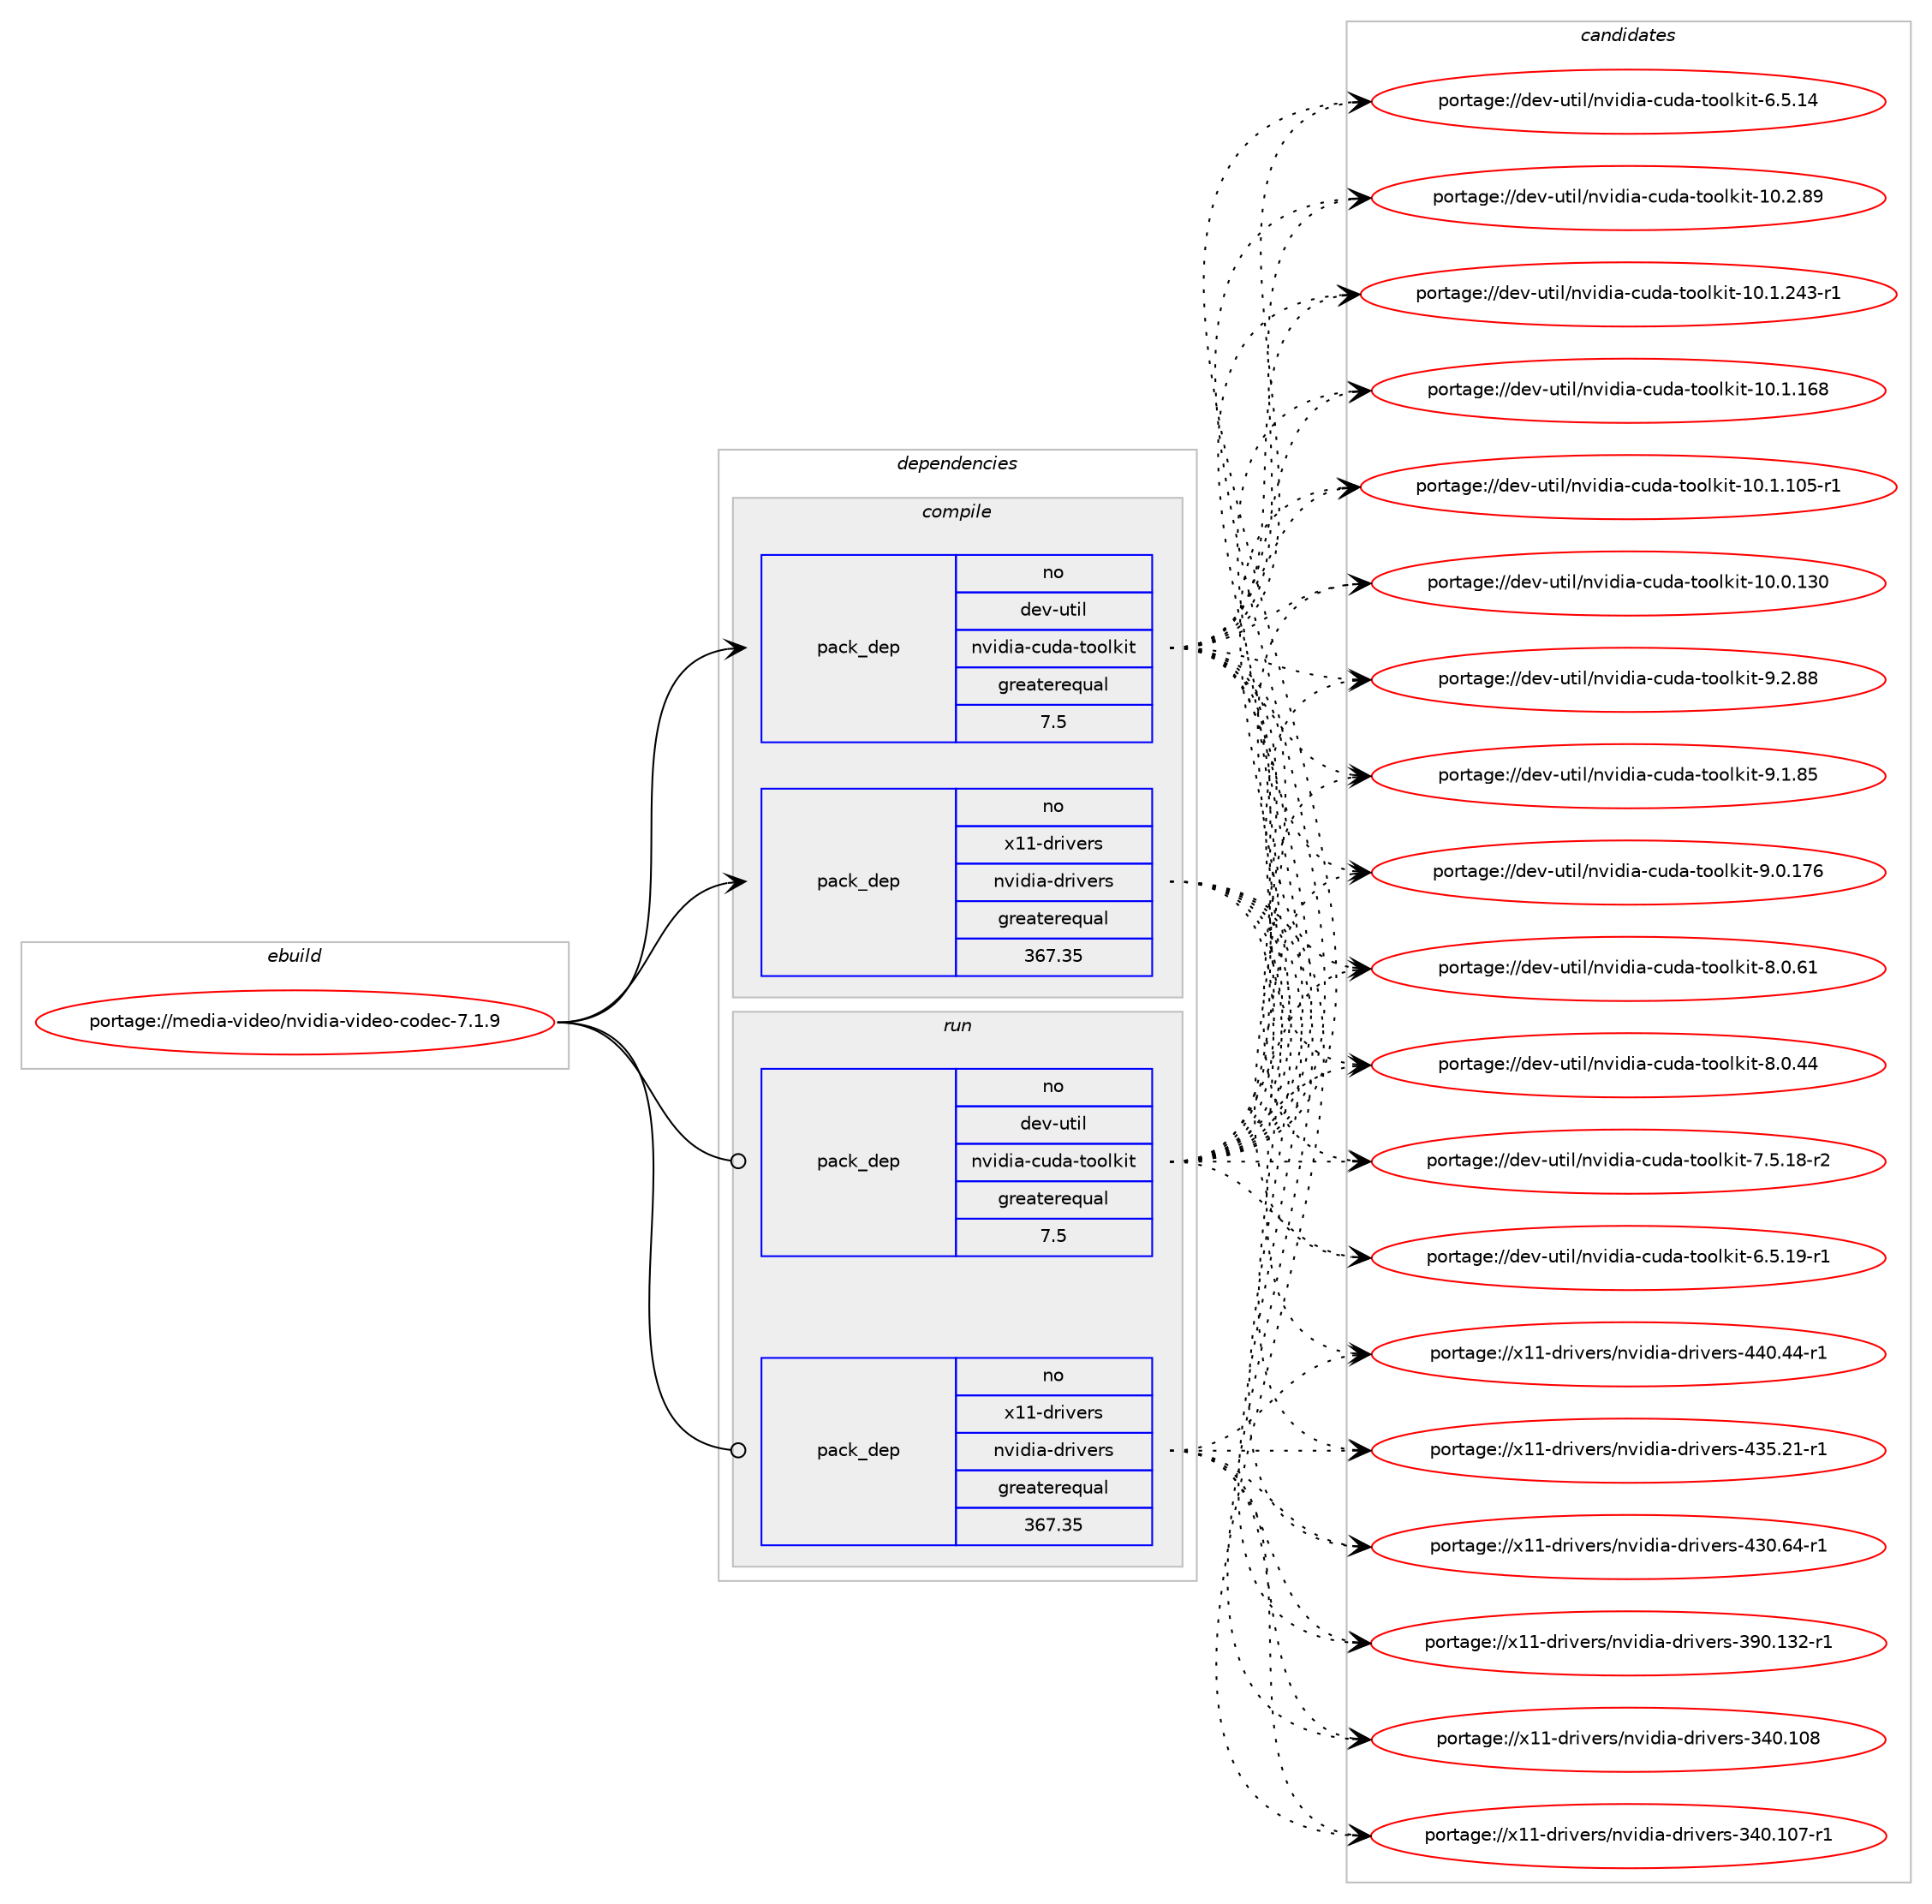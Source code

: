digraph prolog {

# *************
# Graph options
# *************

newrank=true;
concentrate=true;
compound=true;
graph [rankdir=LR,fontname=Helvetica,fontsize=10,ranksep=1.5];#, ranksep=2.5, nodesep=0.2];
edge  [arrowhead=vee];
node  [fontname=Helvetica,fontsize=10];

# **********
# The ebuild
# **********

subgraph cluster_leftcol {
color=gray;
label=<<i>ebuild</i>>;
id [label="portage://media-video/nvidia-video-codec-7.1.9", color=red, width=4, href="../media-video/nvidia-video-codec-7.1.9.svg"];
}

# ****************
# The dependencies
# ****************

subgraph cluster_midcol {
color=gray;
label=<<i>dependencies</i>>;
subgraph cluster_compile {
fillcolor="#eeeeee";
style=filled;
label=<<i>compile</i>>;
subgraph pack134265 {
dependency175646 [label=<<TABLE BORDER="0" CELLBORDER="1" CELLSPACING="0" CELLPADDING="4" WIDTH="220"><TR><TD ROWSPAN="6" CELLPADDING="30">pack_dep</TD></TR><TR><TD WIDTH="110">no</TD></TR><TR><TD>dev-util</TD></TR><TR><TD>nvidia-cuda-toolkit</TD></TR><TR><TD>greaterequal</TD></TR><TR><TD>7.5</TD></TR></TABLE>>, shape=none, color=blue];
}
id:e -> dependency175646:w [weight=20,style="solid",arrowhead="vee"];
subgraph pack134266 {
dependency175647 [label=<<TABLE BORDER="0" CELLBORDER="1" CELLSPACING="0" CELLPADDING="4" WIDTH="220"><TR><TD ROWSPAN="6" CELLPADDING="30">pack_dep</TD></TR><TR><TD WIDTH="110">no</TD></TR><TR><TD>x11-drivers</TD></TR><TR><TD>nvidia-drivers</TD></TR><TR><TD>greaterequal</TD></TR><TR><TD>367.35</TD></TR></TABLE>>, shape=none, color=blue];
}
id:e -> dependency175647:w [weight=20,style="solid",arrowhead="vee"];
}
subgraph cluster_compileandrun {
fillcolor="#eeeeee";
style=filled;
label=<<i>compile and run</i>>;
}
subgraph cluster_run {
fillcolor="#eeeeee";
style=filled;
label=<<i>run</i>>;
subgraph pack134267 {
dependency175648 [label=<<TABLE BORDER="0" CELLBORDER="1" CELLSPACING="0" CELLPADDING="4" WIDTH="220"><TR><TD ROWSPAN="6" CELLPADDING="30">pack_dep</TD></TR><TR><TD WIDTH="110">no</TD></TR><TR><TD>dev-util</TD></TR><TR><TD>nvidia-cuda-toolkit</TD></TR><TR><TD>greaterequal</TD></TR><TR><TD>7.5</TD></TR></TABLE>>, shape=none, color=blue];
}
id:e -> dependency175648:w [weight=20,style="solid",arrowhead="odot"];
subgraph pack134268 {
dependency175649 [label=<<TABLE BORDER="0" CELLBORDER="1" CELLSPACING="0" CELLPADDING="4" WIDTH="220"><TR><TD ROWSPAN="6" CELLPADDING="30">pack_dep</TD></TR><TR><TD WIDTH="110">no</TD></TR><TR><TD>x11-drivers</TD></TR><TR><TD>nvidia-drivers</TD></TR><TR><TD>greaterequal</TD></TR><TR><TD>367.35</TD></TR></TABLE>>, shape=none, color=blue];
}
id:e -> dependency175649:w [weight=20,style="solid",arrowhead="odot"];
}
}

# **************
# The candidates
# **************

subgraph cluster_choices {
rank=same;
color=gray;
label=<<i>candidates</i>>;

subgraph choice134265 {
color=black;
nodesep=1;
choice1001011184511711610510847110118105100105974599117100974511611111110810710511645574650465656 [label="portage://dev-util/nvidia-cuda-toolkit-9.2.88", color=red, width=4,href="../dev-util/nvidia-cuda-toolkit-9.2.88.svg"];
choice1001011184511711610510847110118105100105974599117100974511611111110810710511645574649465653 [label="portage://dev-util/nvidia-cuda-toolkit-9.1.85", color=red, width=4,href="../dev-util/nvidia-cuda-toolkit-9.1.85.svg"];
choice100101118451171161051084711011810510010597459911710097451161111111081071051164557464846495554 [label="portage://dev-util/nvidia-cuda-toolkit-9.0.176", color=red, width=4,href="../dev-util/nvidia-cuda-toolkit-9.0.176.svg"];
choice1001011184511711610510847110118105100105974599117100974511611111110810710511645564648465449 [label="portage://dev-util/nvidia-cuda-toolkit-8.0.61", color=red, width=4,href="../dev-util/nvidia-cuda-toolkit-8.0.61.svg"];
choice1001011184511711610510847110118105100105974599117100974511611111110810710511645564648465252 [label="portage://dev-util/nvidia-cuda-toolkit-8.0.44", color=red, width=4,href="../dev-util/nvidia-cuda-toolkit-8.0.44.svg"];
choice10010111845117116105108471101181051001059745991171009745116111111108107105116455546534649564511450 [label="portage://dev-util/nvidia-cuda-toolkit-7.5.18-r2", color=red, width=4,href="../dev-util/nvidia-cuda-toolkit-7.5.18-r2.svg"];
choice10010111845117116105108471101181051001059745991171009745116111111108107105116455446534649574511449 [label="portage://dev-util/nvidia-cuda-toolkit-6.5.19-r1", color=red, width=4,href="../dev-util/nvidia-cuda-toolkit-6.5.19-r1.svg"];
choice1001011184511711610510847110118105100105974599117100974511611111110810710511645544653464952 [label="portage://dev-util/nvidia-cuda-toolkit-6.5.14", color=red, width=4,href="../dev-util/nvidia-cuda-toolkit-6.5.14.svg"];
choice100101118451171161051084711011810510010597459911710097451161111111081071051164549484650465657 [label="portage://dev-util/nvidia-cuda-toolkit-10.2.89", color=red, width=4,href="../dev-util/nvidia-cuda-toolkit-10.2.89.svg"];
choice100101118451171161051084711011810510010597459911710097451161111111081071051164549484649465052514511449 [label="portage://dev-util/nvidia-cuda-toolkit-10.1.243-r1", color=red, width=4,href="../dev-util/nvidia-cuda-toolkit-10.1.243-r1.svg"];
choice10010111845117116105108471101181051001059745991171009745116111111108107105116454948464946495456 [label="portage://dev-util/nvidia-cuda-toolkit-10.1.168", color=red, width=4,href="../dev-util/nvidia-cuda-toolkit-10.1.168.svg"];
choice100101118451171161051084711011810510010597459911710097451161111111081071051164549484649464948534511449 [label="portage://dev-util/nvidia-cuda-toolkit-10.1.105-r1", color=red, width=4,href="../dev-util/nvidia-cuda-toolkit-10.1.105-r1.svg"];
choice10010111845117116105108471101181051001059745991171009745116111111108107105116454948464846495148 [label="portage://dev-util/nvidia-cuda-toolkit-10.0.130", color=red, width=4,href="../dev-util/nvidia-cuda-toolkit-10.0.130.svg"];
dependency175646:e -> choice1001011184511711610510847110118105100105974599117100974511611111110810710511645574650465656:w [style=dotted,weight="100"];
dependency175646:e -> choice1001011184511711610510847110118105100105974599117100974511611111110810710511645574649465653:w [style=dotted,weight="100"];
dependency175646:e -> choice100101118451171161051084711011810510010597459911710097451161111111081071051164557464846495554:w [style=dotted,weight="100"];
dependency175646:e -> choice1001011184511711610510847110118105100105974599117100974511611111110810710511645564648465449:w [style=dotted,weight="100"];
dependency175646:e -> choice1001011184511711610510847110118105100105974599117100974511611111110810710511645564648465252:w [style=dotted,weight="100"];
dependency175646:e -> choice10010111845117116105108471101181051001059745991171009745116111111108107105116455546534649564511450:w [style=dotted,weight="100"];
dependency175646:e -> choice10010111845117116105108471101181051001059745991171009745116111111108107105116455446534649574511449:w [style=dotted,weight="100"];
dependency175646:e -> choice1001011184511711610510847110118105100105974599117100974511611111110810710511645544653464952:w [style=dotted,weight="100"];
dependency175646:e -> choice100101118451171161051084711011810510010597459911710097451161111111081071051164549484650465657:w [style=dotted,weight="100"];
dependency175646:e -> choice100101118451171161051084711011810510010597459911710097451161111111081071051164549484649465052514511449:w [style=dotted,weight="100"];
dependency175646:e -> choice10010111845117116105108471101181051001059745991171009745116111111108107105116454948464946495456:w [style=dotted,weight="100"];
dependency175646:e -> choice100101118451171161051084711011810510010597459911710097451161111111081071051164549484649464948534511449:w [style=dotted,weight="100"];
dependency175646:e -> choice10010111845117116105108471101181051001059745991171009745116111111108107105116454948464846495148:w [style=dotted,weight="100"];
}
subgraph choice134266 {
color=black;
nodesep=1;
choice120494945100114105118101114115471101181051001059745100114105118101114115455252484652524511449 [label="portage://x11-drivers/nvidia-drivers-440.44-r1", color=red, width=4,href="../x11-drivers/nvidia-drivers-440.44-r1.svg"];
choice120494945100114105118101114115471101181051001059745100114105118101114115455251534650494511449 [label="portage://x11-drivers/nvidia-drivers-435.21-r1", color=red, width=4,href="../x11-drivers/nvidia-drivers-435.21-r1.svg"];
choice120494945100114105118101114115471101181051001059745100114105118101114115455251484654524511449 [label="portage://x11-drivers/nvidia-drivers-430.64-r1", color=red, width=4,href="../x11-drivers/nvidia-drivers-430.64-r1.svg"];
choice12049494510011410511810111411547110118105100105974510011410511810111411545515748464951504511449 [label="portage://x11-drivers/nvidia-drivers-390.132-r1", color=red, width=4,href="../x11-drivers/nvidia-drivers-390.132-r1.svg"];
choice1204949451001141051181011141154711011810510010597451001141051181011141154551524846494856 [label="portage://x11-drivers/nvidia-drivers-340.108", color=red, width=4,href="../x11-drivers/nvidia-drivers-340.108.svg"];
choice12049494510011410511810111411547110118105100105974510011410511810111411545515248464948554511449 [label="portage://x11-drivers/nvidia-drivers-340.107-r1", color=red, width=4,href="../x11-drivers/nvidia-drivers-340.107-r1.svg"];
dependency175647:e -> choice120494945100114105118101114115471101181051001059745100114105118101114115455252484652524511449:w [style=dotted,weight="100"];
dependency175647:e -> choice120494945100114105118101114115471101181051001059745100114105118101114115455251534650494511449:w [style=dotted,weight="100"];
dependency175647:e -> choice120494945100114105118101114115471101181051001059745100114105118101114115455251484654524511449:w [style=dotted,weight="100"];
dependency175647:e -> choice12049494510011410511810111411547110118105100105974510011410511810111411545515748464951504511449:w [style=dotted,weight="100"];
dependency175647:e -> choice1204949451001141051181011141154711011810510010597451001141051181011141154551524846494856:w [style=dotted,weight="100"];
dependency175647:e -> choice12049494510011410511810111411547110118105100105974510011410511810111411545515248464948554511449:w [style=dotted,weight="100"];
}
subgraph choice134267 {
color=black;
nodesep=1;
choice1001011184511711610510847110118105100105974599117100974511611111110810710511645574650465656 [label="portage://dev-util/nvidia-cuda-toolkit-9.2.88", color=red, width=4,href="../dev-util/nvidia-cuda-toolkit-9.2.88.svg"];
choice1001011184511711610510847110118105100105974599117100974511611111110810710511645574649465653 [label="portage://dev-util/nvidia-cuda-toolkit-9.1.85", color=red, width=4,href="../dev-util/nvidia-cuda-toolkit-9.1.85.svg"];
choice100101118451171161051084711011810510010597459911710097451161111111081071051164557464846495554 [label="portage://dev-util/nvidia-cuda-toolkit-9.0.176", color=red, width=4,href="../dev-util/nvidia-cuda-toolkit-9.0.176.svg"];
choice1001011184511711610510847110118105100105974599117100974511611111110810710511645564648465449 [label="portage://dev-util/nvidia-cuda-toolkit-8.0.61", color=red, width=4,href="../dev-util/nvidia-cuda-toolkit-8.0.61.svg"];
choice1001011184511711610510847110118105100105974599117100974511611111110810710511645564648465252 [label="portage://dev-util/nvidia-cuda-toolkit-8.0.44", color=red, width=4,href="../dev-util/nvidia-cuda-toolkit-8.0.44.svg"];
choice10010111845117116105108471101181051001059745991171009745116111111108107105116455546534649564511450 [label="portage://dev-util/nvidia-cuda-toolkit-7.5.18-r2", color=red, width=4,href="../dev-util/nvidia-cuda-toolkit-7.5.18-r2.svg"];
choice10010111845117116105108471101181051001059745991171009745116111111108107105116455446534649574511449 [label="portage://dev-util/nvidia-cuda-toolkit-6.5.19-r1", color=red, width=4,href="../dev-util/nvidia-cuda-toolkit-6.5.19-r1.svg"];
choice1001011184511711610510847110118105100105974599117100974511611111110810710511645544653464952 [label="portage://dev-util/nvidia-cuda-toolkit-6.5.14", color=red, width=4,href="../dev-util/nvidia-cuda-toolkit-6.5.14.svg"];
choice100101118451171161051084711011810510010597459911710097451161111111081071051164549484650465657 [label="portage://dev-util/nvidia-cuda-toolkit-10.2.89", color=red, width=4,href="../dev-util/nvidia-cuda-toolkit-10.2.89.svg"];
choice100101118451171161051084711011810510010597459911710097451161111111081071051164549484649465052514511449 [label="portage://dev-util/nvidia-cuda-toolkit-10.1.243-r1", color=red, width=4,href="../dev-util/nvidia-cuda-toolkit-10.1.243-r1.svg"];
choice10010111845117116105108471101181051001059745991171009745116111111108107105116454948464946495456 [label="portage://dev-util/nvidia-cuda-toolkit-10.1.168", color=red, width=4,href="../dev-util/nvidia-cuda-toolkit-10.1.168.svg"];
choice100101118451171161051084711011810510010597459911710097451161111111081071051164549484649464948534511449 [label="portage://dev-util/nvidia-cuda-toolkit-10.1.105-r1", color=red, width=4,href="../dev-util/nvidia-cuda-toolkit-10.1.105-r1.svg"];
choice10010111845117116105108471101181051001059745991171009745116111111108107105116454948464846495148 [label="portage://dev-util/nvidia-cuda-toolkit-10.0.130", color=red, width=4,href="../dev-util/nvidia-cuda-toolkit-10.0.130.svg"];
dependency175648:e -> choice1001011184511711610510847110118105100105974599117100974511611111110810710511645574650465656:w [style=dotted,weight="100"];
dependency175648:e -> choice1001011184511711610510847110118105100105974599117100974511611111110810710511645574649465653:w [style=dotted,weight="100"];
dependency175648:e -> choice100101118451171161051084711011810510010597459911710097451161111111081071051164557464846495554:w [style=dotted,weight="100"];
dependency175648:e -> choice1001011184511711610510847110118105100105974599117100974511611111110810710511645564648465449:w [style=dotted,weight="100"];
dependency175648:e -> choice1001011184511711610510847110118105100105974599117100974511611111110810710511645564648465252:w [style=dotted,weight="100"];
dependency175648:e -> choice10010111845117116105108471101181051001059745991171009745116111111108107105116455546534649564511450:w [style=dotted,weight="100"];
dependency175648:e -> choice10010111845117116105108471101181051001059745991171009745116111111108107105116455446534649574511449:w [style=dotted,weight="100"];
dependency175648:e -> choice1001011184511711610510847110118105100105974599117100974511611111110810710511645544653464952:w [style=dotted,weight="100"];
dependency175648:e -> choice100101118451171161051084711011810510010597459911710097451161111111081071051164549484650465657:w [style=dotted,weight="100"];
dependency175648:e -> choice100101118451171161051084711011810510010597459911710097451161111111081071051164549484649465052514511449:w [style=dotted,weight="100"];
dependency175648:e -> choice10010111845117116105108471101181051001059745991171009745116111111108107105116454948464946495456:w [style=dotted,weight="100"];
dependency175648:e -> choice100101118451171161051084711011810510010597459911710097451161111111081071051164549484649464948534511449:w [style=dotted,weight="100"];
dependency175648:e -> choice10010111845117116105108471101181051001059745991171009745116111111108107105116454948464846495148:w [style=dotted,weight="100"];
}
subgraph choice134268 {
color=black;
nodesep=1;
choice120494945100114105118101114115471101181051001059745100114105118101114115455252484652524511449 [label="portage://x11-drivers/nvidia-drivers-440.44-r1", color=red, width=4,href="../x11-drivers/nvidia-drivers-440.44-r1.svg"];
choice120494945100114105118101114115471101181051001059745100114105118101114115455251534650494511449 [label="portage://x11-drivers/nvidia-drivers-435.21-r1", color=red, width=4,href="../x11-drivers/nvidia-drivers-435.21-r1.svg"];
choice120494945100114105118101114115471101181051001059745100114105118101114115455251484654524511449 [label="portage://x11-drivers/nvidia-drivers-430.64-r1", color=red, width=4,href="../x11-drivers/nvidia-drivers-430.64-r1.svg"];
choice12049494510011410511810111411547110118105100105974510011410511810111411545515748464951504511449 [label="portage://x11-drivers/nvidia-drivers-390.132-r1", color=red, width=4,href="../x11-drivers/nvidia-drivers-390.132-r1.svg"];
choice1204949451001141051181011141154711011810510010597451001141051181011141154551524846494856 [label="portage://x11-drivers/nvidia-drivers-340.108", color=red, width=4,href="../x11-drivers/nvidia-drivers-340.108.svg"];
choice12049494510011410511810111411547110118105100105974510011410511810111411545515248464948554511449 [label="portage://x11-drivers/nvidia-drivers-340.107-r1", color=red, width=4,href="../x11-drivers/nvidia-drivers-340.107-r1.svg"];
dependency175649:e -> choice120494945100114105118101114115471101181051001059745100114105118101114115455252484652524511449:w [style=dotted,weight="100"];
dependency175649:e -> choice120494945100114105118101114115471101181051001059745100114105118101114115455251534650494511449:w [style=dotted,weight="100"];
dependency175649:e -> choice120494945100114105118101114115471101181051001059745100114105118101114115455251484654524511449:w [style=dotted,weight="100"];
dependency175649:e -> choice12049494510011410511810111411547110118105100105974510011410511810111411545515748464951504511449:w [style=dotted,weight="100"];
dependency175649:e -> choice1204949451001141051181011141154711011810510010597451001141051181011141154551524846494856:w [style=dotted,weight="100"];
dependency175649:e -> choice12049494510011410511810111411547110118105100105974510011410511810111411545515248464948554511449:w [style=dotted,weight="100"];
}
}

}
